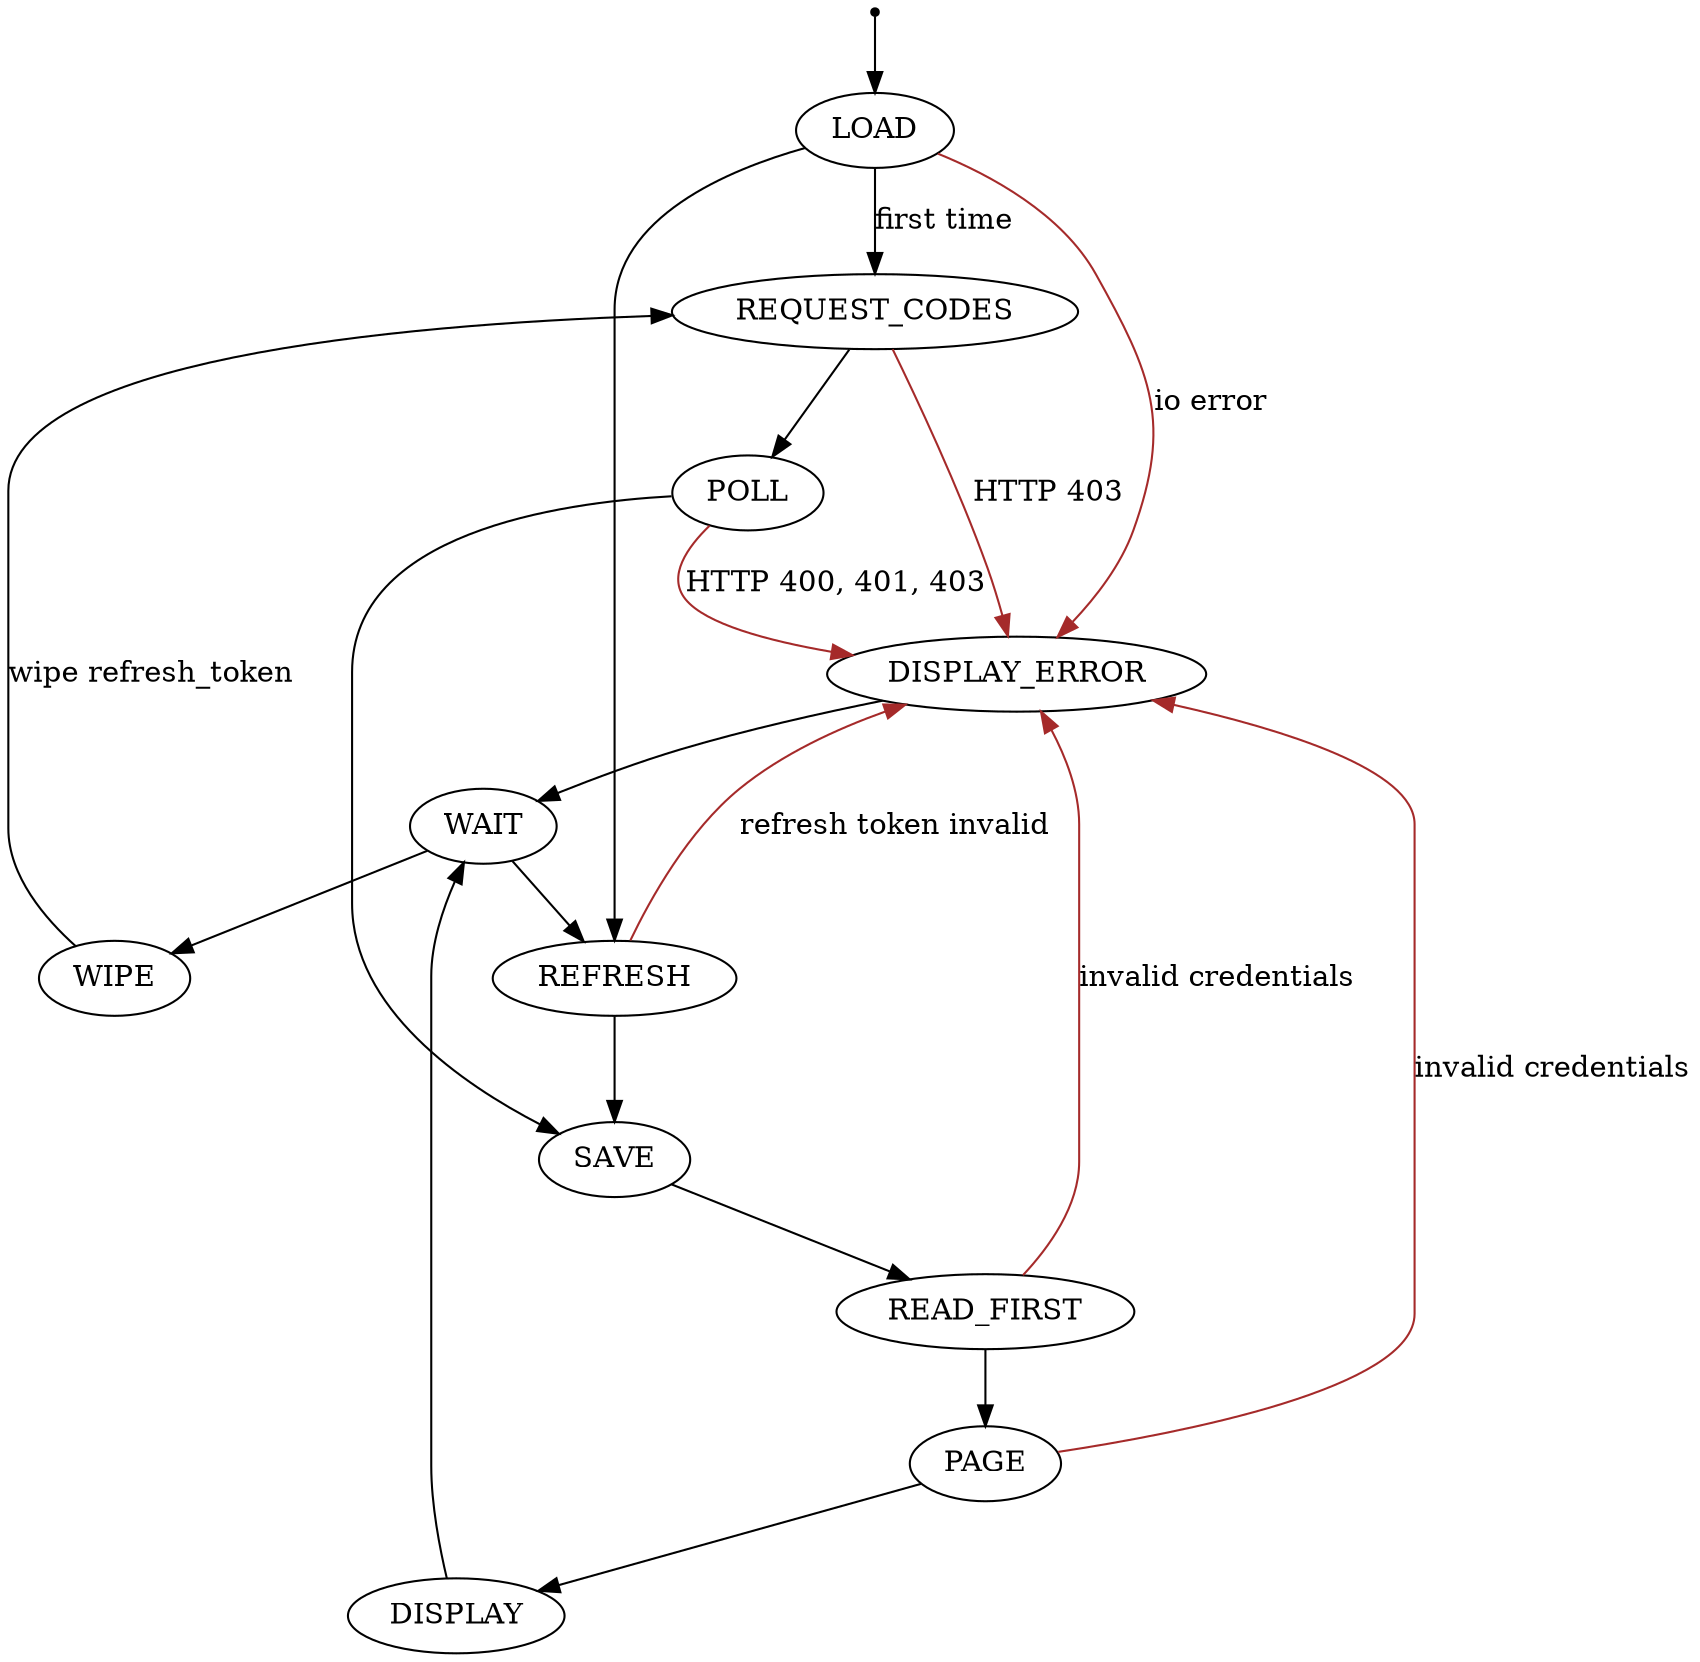 /*
* List of vars and state holders:
*/

digraph {

start[shape="point"];

"LOAD" [shape="ellipse"];
"REQUEST_CODES" [shape="ellipse"];
"REFRESH" [shape="ellipse"];
"READ_FIRST" [shape="ellipse"];
"POLL" [shape="ellipse"];
"DISPLAY_ERROR" [shape="ellipse"];
"SAVE" [shape="ellipse"];
"PAGE" [shape="ellipse"];
"DISPLAY" [shape="ellipse"];
"WAIT" [shape="ellipse"];
"WIPE" [shape="ellipse"];

start -> "LOAD";
"LOAD" -> "REQUEST_CODES" [label="first time"];
"WIPE" -> "REQUEST_CODES" [label="wipe refresh_token"];
"LOAD" -> "REFRESH";
"WAIT" -> "REFRESH";
"SAVE" -> "READ_FIRST";
"REQUEST_CODES" -> "POLL";
"LOAD" -> "DISPLAY_ERROR" [ label="io error" color="brown"];
"POLL" -> "DISPLAY_ERROR" [label="HTTP 400, 401, 403" color="brown"];
"READ_FIRST" -> "DISPLAY_ERROR" [ label="invalid credentials" color="brown"];
"PAGE" -> "DISPLAY_ERROR" [ label="invalid credentials" color="brown"];
"REFRESH" -> "DISPLAY_ERROR" [ label="refresh token invalid", color="brown"];
"REQUEST_CODES" -> "DISPLAY_ERROR" [label="HTTP 403" color="brown"];
"POLL" -> "SAVE";
"REFRESH" -> "SAVE";
"READ_FIRST" -> "PAGE";
"PAGE" -> "DISPLAY";
"DISPLAY_ERROR" -> "WAIT";
"DISPLAY" -> "WAIT";
"WAIT" -> "WIPE";
}
/*
* "TYPING" -> "REINIT" [label="(get, put, delete) 404 Not Found\nor -ve term frequency\nor missing term to delete" color="brown"];
*/
